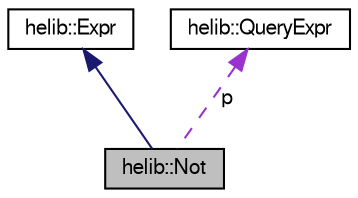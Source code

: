 digraph "helib::Not"
{
  edge [fontname="FreeSans",fontsize="10",labelfontname="FreeSans",labelfontsize="10"];
  node [fontname="FreeSans",fontsize="10",shape=record];
  Node2 [label="helib::Not",height=0.2,width=0.4,color="black", fillcolor="grey75", style="filled", fontcolor="black"];
  Node3 -> Node2 [dir="back",color="midnightblue",fontsize="10",style="solid"];
  Node3 [label="helib::Expr",height=0.2,width=0.4,color="black", fillcolor="white", style="filled",URL="$structhelib_1_1_expr.html",tooltip="Base structure for logical expressions. "];
  Node4 -> Node2 [dir="back",color="darkorchid3",fontsize="10",style="dashed",label=" p" ];
  Node4 [label="helib::QueryExpr",height=0.2,width=0.4,color="black", fillcolor="white", style="filled",URL="$classhelib_1_1_query_expr.html",tooltip="A class wrapping a shared pointer to an Expr object. "];
}
